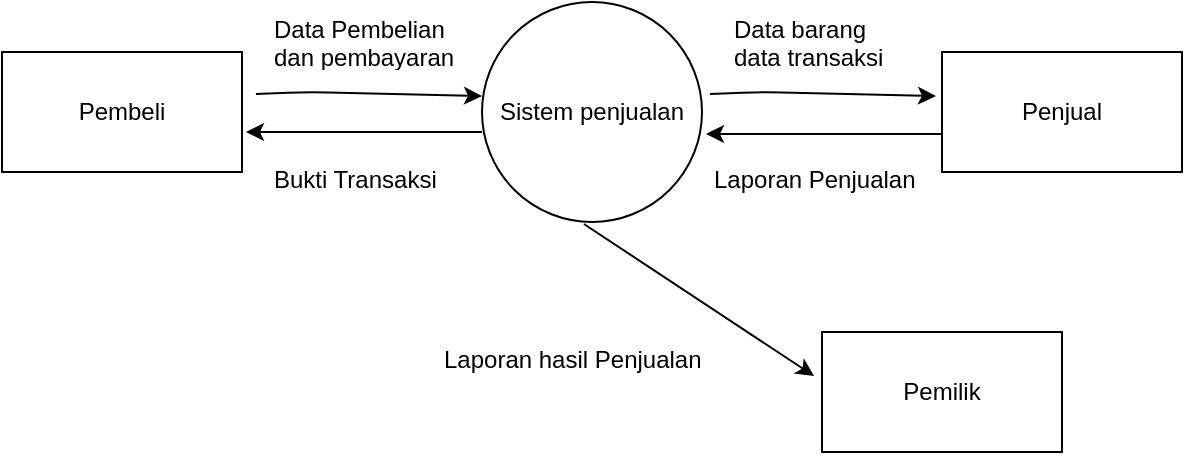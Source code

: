 <mxfile version="14.5.1" type="device"><diagram id="R2lEEEUBdFMjLlhIrx00" name="Page-1"><mxGraphModel dx="852" dy="494" grid="1" gridSize="10" guides="1" tooltips="1" connect="1" arrows="1" fold="1" page="1" pageScale="1" pageWidth="850" pageHeight="1100" math="0" shadow="0" extFonts="Permanent Marker^https://fonts.googleapis.com/css?family=Permanent+Marker"><root><mxCell id="0"/><mxCell id="1" parent="0"/><mxCell id="iPDD6hQkrMmsIzt8qBcj-1" value="Penjual" style="rounded=0;whiteSpace=wrap;html=1;" vertex="1" parent="1"><mxGeometry x="640" y="220" width="120" height="60" as="geometry"/></mxCell><mxCell id="iPDD6hQkrMmsIzt8qBcj-2" value="Sistem penjualan" style="ellipse;whiteSpace=wrap;html=1;aspect=fixed;" vertex="1" parent="1"><mxGeometry x="410" y="195" width="110" height="110" as="geometry"/></mxCell><mxCell id="iPDD6hQkrMmsIzt8qBcj-4" value="Pembeli" style="rounded=0;whiteSpace=wrap;html=1;" vertex="1" parent="1"><mxGeometry x="170" y="220" width="120" height="60" as="geometry"/></mxCell><mxCell id="iPDD6hQkrMmsIzt8qBcj-5" value="" style="endArrow=classic;html=1;" edge="1" parent="1"><mxGeometry width="50" height="50" relative="1" as="geometry"><mxPoint x="640" y="261" as="sourcePoint"/><mxPoint x="522" y="261" as="targetPoint"/><Array as="points"/></mxGeometry></mxCell><mxCell id="iPDD6hQkrMmsIzt8qBcj-6" value="" style="endArrow=classic;html=1;entryX=-0.025;entryY=0.367;entryDx=0;entryDy=0;entryPerimeter=0;exitX=1.036;exitY=0.418;exitDx=0;exitDy=0;exitPerimeter=0;" edge="1" parent="1" source="iPDD6hQkrMmsIzt8qBcj-2" target="iPDD6hQkrMmsIzt8qBcj-1"><mxGeometry width="50" height="50" relative="1" as="geometry"><mxPoint x="650" y="271" as="sourcePoint"/><mxPoint x="532" y="271" as="targetPoint"/><Array as="points"><mxPoint x="550" y="240"/></Array></mxGeometry></mxCell><mxCell id="iPDD6hQkrMmsIzt8qBcj-7" value="" style="endArrow=classic;html=1;" edge="1" parent="1"><mxGeometry width="50" height="50" relative="1" as="geometry"><mxPoint x="410" y="260" as="sourcePoint"/><mxPoint x="292" y="260" as="targetPoint"/><Array as="points"/></mxGeometry></mxCell><mxCell id="iPDD6hQkrMmsIzt8qBcj-8" value="" style="endArrow=classic;html=1;entryX=-0.025;entryY=0.367;entryDx=0;entryDy=0;entryPerimeter=0;exitX=1.036;exitY=0.418;exitDx=0;exitDy=0;exitPerimeter=0;" edge="1" parent="1"><mxGeometry width="50" height="50" relative="1" as="geometry"><mxPoint x="296.96" y="240.98" as="sourcePoint"/><mxPoint x="410" y="242.02" as="targetPoint"/><Array as="points"><mxPoint x="323" y="240"/></Array></mxGeometry></mxCell><mxCell id="iPDD6hQkrMmsIzt8qBcj-9" value="Data barang &#10;data transaksi" style="text;strokeColor=none;fillColor=none;spacingLeft=4;spacingRight=4;overflow=hidden;rotatable=0;points=[[0,0.5],[1,0.5]];portConstraint=eastwest;fontSize=12;" vertex="1" parent="1"><mxGeometry x="530" y="195" width="160" height="40" as="geometry"/></mxCell><mxCell id="iPDD6hQkrMmsIzt8qBcj-10" value="Laporan Penjualan" style="text;strokeColor=none;fillColor=none;spacingLeft=4;spacingRight=4;overflow=hidden;rotatable=0;points=[[0,0.5],[1,0.5]];portConstraint=eastwest;fontSize=12;" vertex="1" parent="1"><mxGeometry x="520" y="270" width="160" height="40" as="geometry"/></mxCell><mxCell id="iPDD6hQkrMmsIzt8qBcj-12" value="Bukti Transaksi" style="text;strokeColor=none;fillColor=none;spacingLeft=4;spacingRight=4;overflow=hidden;rotatable=0;points=[[0,0.5],[1,0.5]];portConstraint=eastwest;fontSize=12;" vertex="1" parent="1"><mxGeometry x="300" y="270" width="160" height="40" as="geometry"/></mxCell><mxCell id="iPDD6hQkrMmsIzt8qBcj-13" value="Data Pembelian &#10;dan pembayaran" style="text;strokeColor=none;fillColor=none;spacingLeft=4;spacingRight=4;overflow=hidden;rotatable=0;points=[[0,0.5],[1,0.5]];portConstraint=eastwest;fontSize=12;" vertex="1" parent="1"><mxGeometry x="300" y="195" width="220" height="30" as="geometry"/></mxCell><mxCell id="iPDD6hQkrMmsIzt8qBcj-14" value="Pemilik" style="rounded=0;whiteSpace=wrap;html=1;" vertex="1" parent="1"><mxGeometry x="580" y="360" width="120" height="60" as="geometry"/></mxCell><mxCell id="iPDD6hQkrMmsIzt8qBcj-15" value="" style="endArrow=classic;html=1;entryX=-0.033;entryY=0.367;entryDx=0;entryDy=0;entryPerimeter=0;exitX=1.006;exitY=0.9;exitDx=0;exitDy=0;exitPerimeter=0;" edge="1" parent="1" source="iPDD6hQkrMmsIzt8qBcj-12" target="iPDD6hQkrMmsIzt8qBcj-14"><mxGeometry width="50" height="50" relative="1" as="geometry"><mxPoint x="400" y="280" as="sourcePoint"/><mxPoint x="450" y="230" as="targetPoint"/><Array as="points"/></mxGeometry></mxCell><mxCell id="iPDD6hQkrMmsIzt8qBcj-17" value="Laporan hasil Penjualan" style="text;strokeColor=none;fillColor=none;spacingLeft=4;spacingRight=4;overflow=hidden;rotatable=0;points=[[0,0.5],[1,0.5]];portConstraint=eastwest;fontSize=12;" vertex="1" parent="1"><mxGeometry x="385" y="360" width="160" height="40" as="geometry"/></mxCell></root></mxGraphModel></diagram></mxfile>